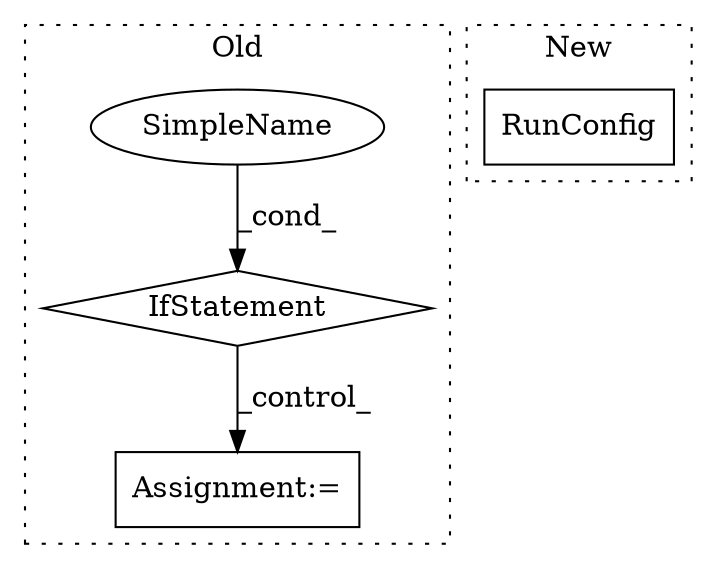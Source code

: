 digraph G {
subgraph cluster0 {
1 [label="IfStatement" a="25" s="8702,8717" l="4,2" shape="diamond"];
3 [label="SimpleName" a="42" s="" l="" shape="ellipse"];
4 [label="Assignment:=" a="7" s="8737" l="1" shape="box"];
label = "Old";
style="dotted";
}
subgraph cluster1 {
2 [label="RunConfig" a="32" s="8713,8736" l="10,1" shape="box"];
label = "New";
style="dotted";
}
1 -> 4 [label="_control_"];
3 -> 1 [label="_cond_"];
}